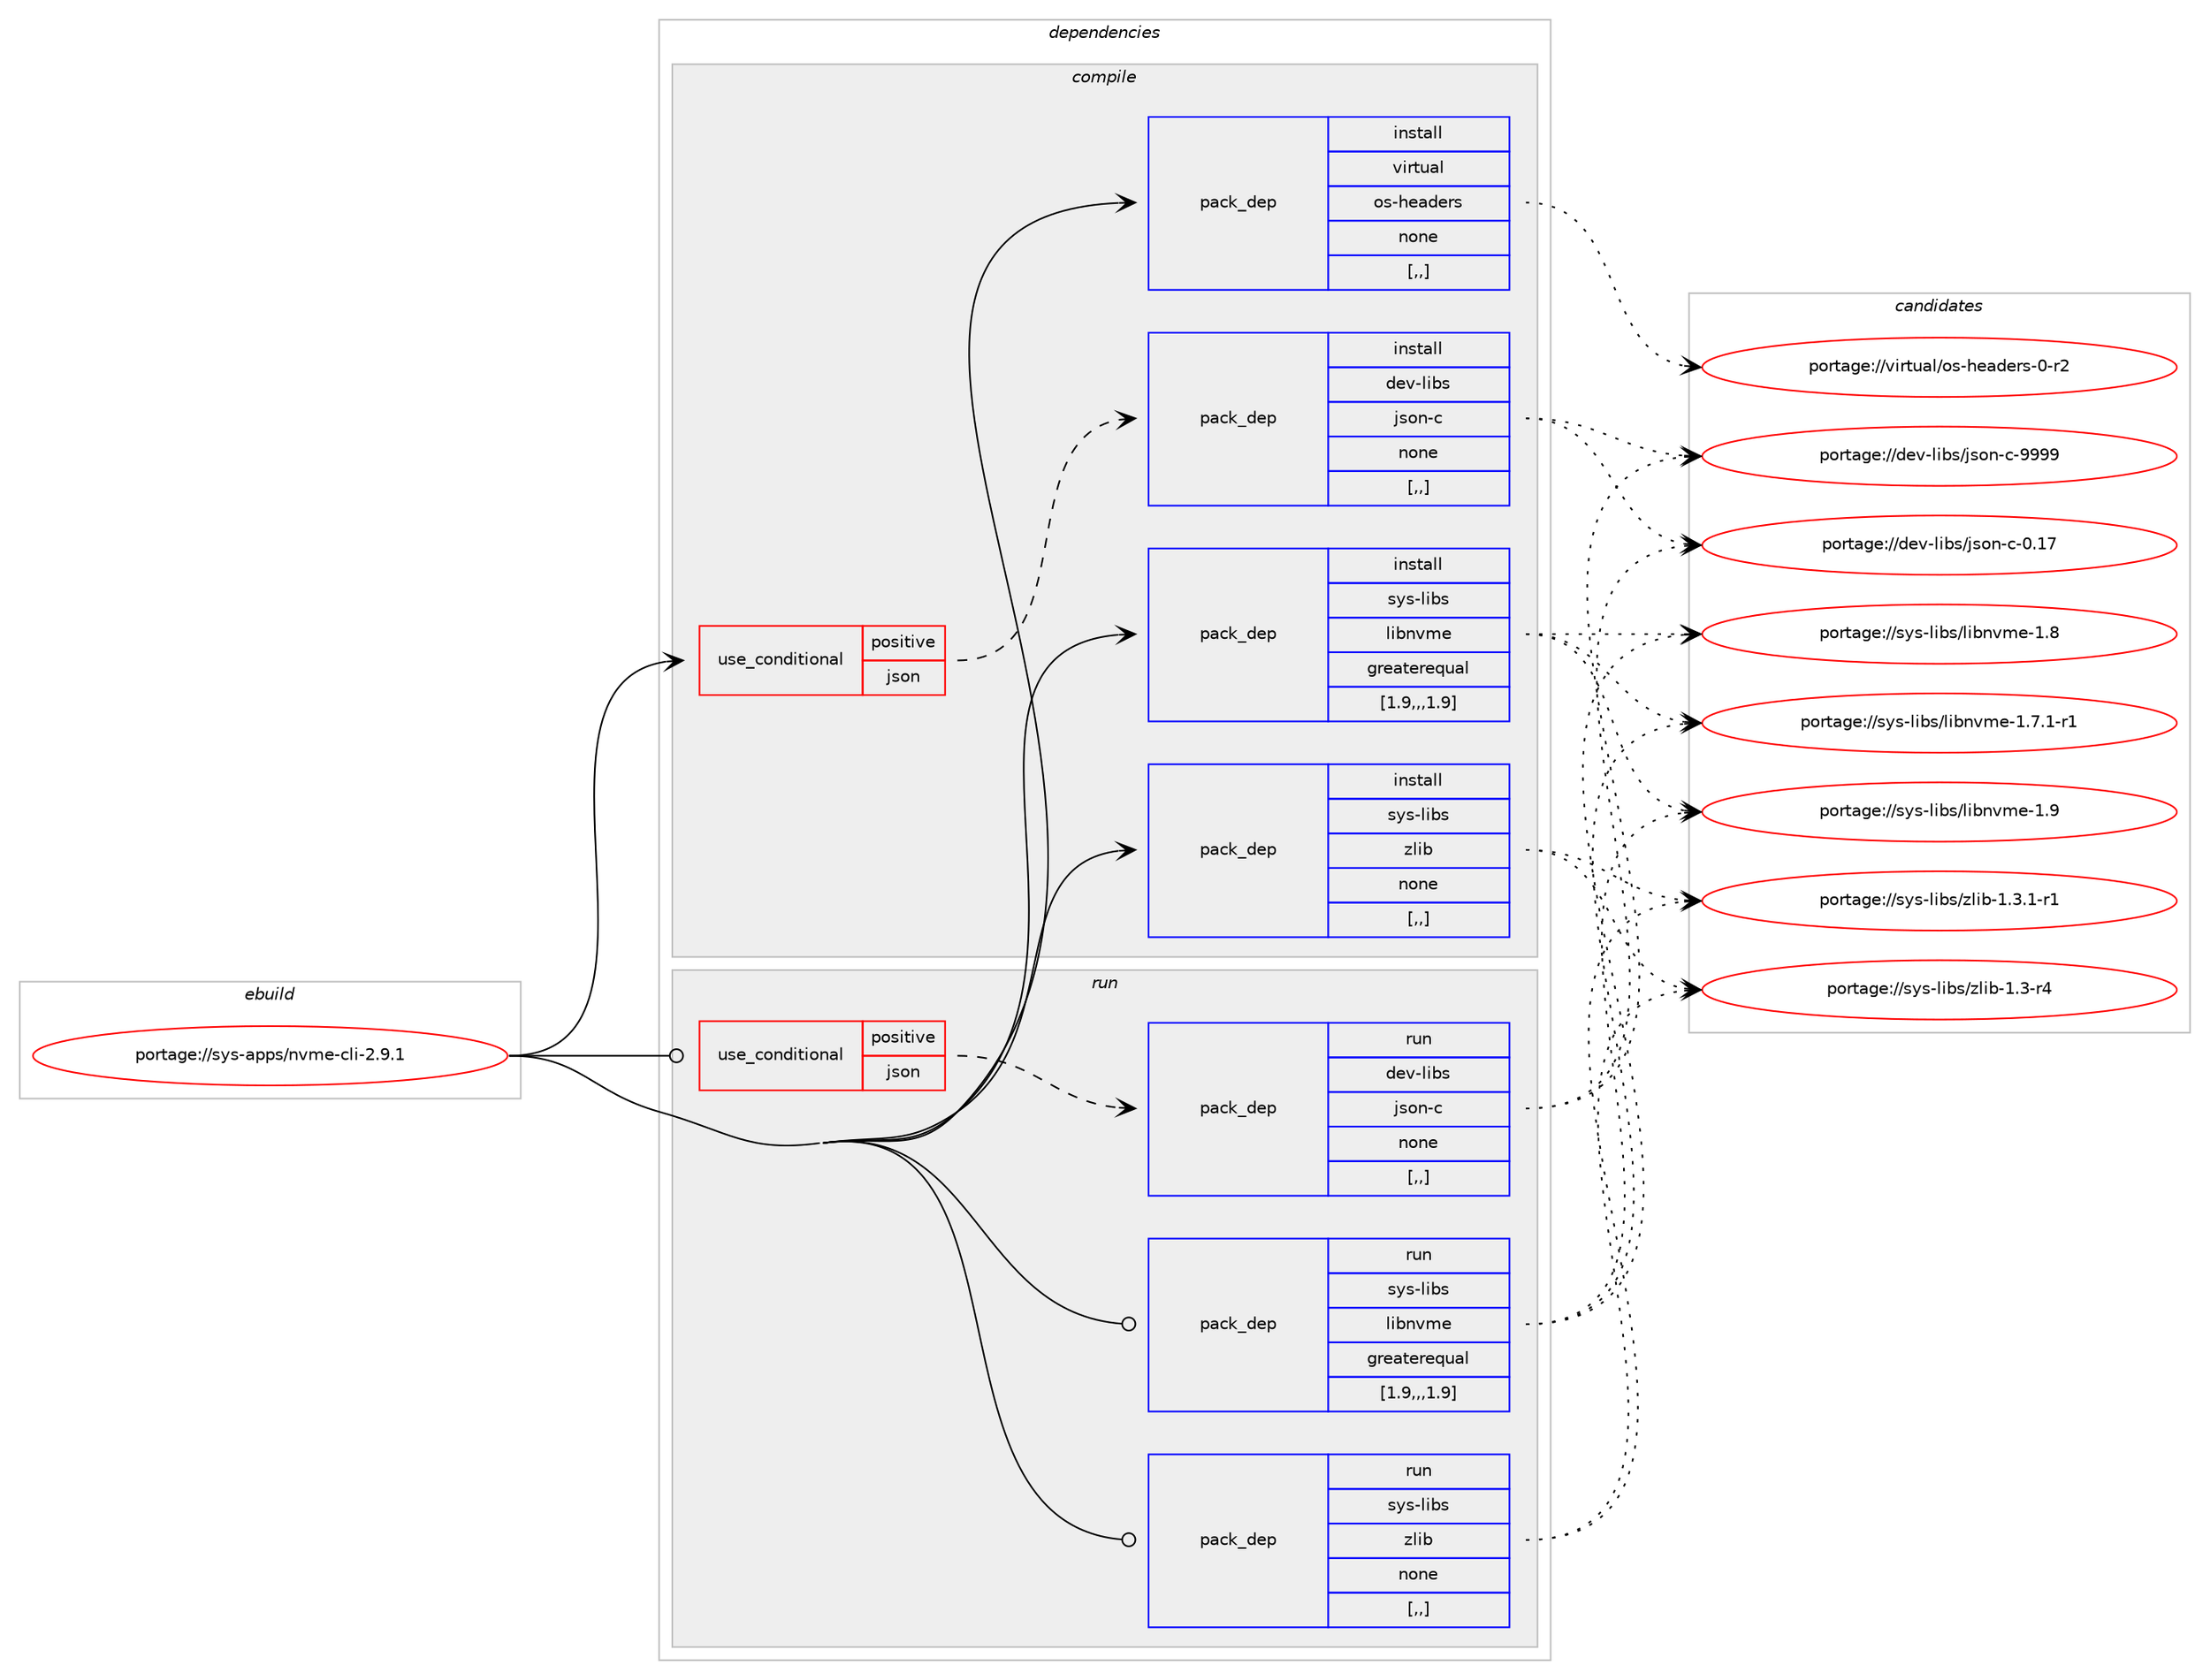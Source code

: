 digraph prolog {

# *************
# Graph options
# *************

newrank=true;
concentrate=true;
compound=true;
graph [rankdir=LR,fontname=Helvetica,fontsize=10,ranksep=1.5];#, ranksep=2.5, nodesep=0.2];
edge  [arrowhead=vee];
node  [fontname=Helvetica,fontsize=10];

# **********
# The ebuild
# **********

subgraph cluster_leftcol {
color=gray;
label=<<i>ebuild</i>>;
id [label="portage://sys-apps/nvme-cli-2.9.1", color=red, width=4, href="../sys-apps/nvme-cli-2.9.1.svg"];
}

# ****************
# The dependencies
# ****************

subgraph cluster_midcol {
color=gray;
label=<<i>dependencies</i>>;
subgraph cluster_compile {
fillcolor="#eeeeee";
style=filled;
label=<<i>compile</i>>;
subgraph cond111528 {
dependency421837 [label=<<TABLE BORDER="0" CELLBORDER="1" CELLSPACING="0" CELLPADDING="4"><TR><TD ROWSPAN="3" CELLPADDING="10">use_conditional</TD></TR><TR><TD>positive</TD></TR><TR><TD>json</TD></TR></TABLE>>, shape=none, color=red];
subgraph pack307386 {
dependency421838 [label=<<TABLE BORDER="0" CELLBORDER="1" CELLSPACING="0" CELLPADDING="4" WIDTH="220"><TR><TD ROWSPAN="6" CELLPADDING="30">pack_dep</TD></TR><TR><TD WIDTH="110">install</TD></TR><TR><TD>dev-libs</TD></TR><TR><TD>json-c</TD></TR><TR><TD>none</TD></TR><TR><TD>[,,]</TD></TR></TABLE>>, shape=none, color=blue];
}
dependency421837:e -> dependency421838:w [weight=20,style="dashed",arrowhead="vee"];
}
id:e -> dependency421837:w [weight=20,style="solid",arrowhead="vee"];
subgraph pack307387 {
dependency421839 [label=<<TABLE BORDER="0" CELLBORDER="1" CELLSPACING="0" CELLPADDING="4" WIDTH="220"><TR><TD ROWSPAN="6" CELLPADDING="30">pack_dep</TD></TR><TR><TD WIDTH="110">install</TD></TR><TR><TD>sys-libs</TD></TR><TR><TD>libnvme</TD></TR><TR><TD>greaterequal</TD></TR><TR><TD>[1.9,,,1.9]</TD></TR></TABLE>>, shape=none, color=blue];
}
id:e -> dependency421839:w [weight=20,style="solid",arrowhead="vee"];
subgraph pack307388 {
dependency421840 [label=<<TABLE BORDER="0" CELLBORDER="1" CELLSPACING="0" CELLPADDING="4" WIDTH="220"><TR><TD ROWSPAN="6" CELLPADDING="30">pack_dep</TD></TR><TR><TD WIDTH="110">install</TD></TR><TR><TD>sys-libs</TD></TR><TR><TD>zlib</TD></TR><TR><TD>none</TD></TR><TR><TD>[,,]</TD></TR></TABLE>>, shape=none, color=blue];
}
id:e -> dependency421840:w [weight=20,style="solid",arrowhead="vee"];
subgraph pack307389 {
dependency421841 [label=<<TABLE BORDER="0" CELLBORDER="1" CELLSPACING="0" CELLPADDING="4" WIDTH="220"><TR><TD ROWSPAN="6" CELLPADDING="30">pack_dep</TD></TR><TR><TD WIDTH="110">install</TD></TR><TR><TD>virtual</TD></TR><TR><TD>os-headers</TD></TR><TR><TD>none</TD></TR><TR><TD>[,,]</TD></TR></TABLE>>, shape=none, color=blue];
}
id:e -> dependency421841:w [weight=20,style="solid",arrowhead="vee"];
}
subgraph cluster_compileandrun {
fillcolor="#eeeeee";
style=filled;
label=<<i>compile and run</i>>;
}
subgraph cluster_run {
fillcolor="#eeeeee";
style=filled;
label=<<i>run</i>>;
subgraph cond111529 {
dependency421842 [label=<<TABLE BORDER="0" CELLBORDER="1" CELLSPACING="0" CELLPADDING="4"><TR><TD ROWSPAN="3" CELLPADDING="10">use_conditional</TD></TR><TR><TD>positive</TD></TR><TR><TD>json</TD></TR></TABLE>>, shape=none, color=red];
subgraph pack307390 {
dependency421843 [label=<<TABLE BORDER="0" CELLBORDER="1" CELLSPACING="0" CELLPADDING="4" WIDTH="220"><TR><TD ROWSPAN="6" CELLPADDING="30">pack_dep</TD></TR><TR><TD WIDTH="110">run</TD></TR><TR><TD>dev-libs</TD></TR><TR><TD>json-c</TD></TR><TR><TD>none</TD></TR><TR><TD>[,,]</TD></TR></TABLE>>, shape=none, color=blue];
}
dependency421842:e -> dependency421843:w [weight=20,style="dashed",arrowhead="vee"];
}
id:e -> dependency421842:w [weight=20,style="solid",arrowhead="odot"];
subgraph pack307391 {
dependency421844 [label=<<TABLE BORDER="0" CELLBORDER="1" CELLSPACING="0" CELLPADDING="4" WIDTH="220"><TR><TD ROWSPAN="6" CELLPADDING="30">pack_dep</TD></TR><TR><TD WIDTH="110">run</TD></TR><TR><TD>sys-libs</TD></TR><TR><TD>libnvme</TD></TR><TR><TD>greaterequal</TD></TR><TR><TD>[1.9,,,1.9]</TD></TR></TABLE>>, shape=none, color=blue];
}
id:e -> dependency421844:w [weight=20,style="solid",arrowhead="odot"];
subgraph pack307392 {
dependency421845 [label=<<TABLE BORDER="0" CELLBORDER="1" CELLSPACING="0" CELLPADDING="4" WIDTH="220"><TR><TD ROWSPAN="6" CELLPADDING="30">pack_dep</TD></TR><TR><TD WIDTH="110">run</TD></TR><TR><TD>sys-libs</TD></TR><TR><TD>zlib</TD></TR><TR><TD>none</TD></TR><TR><TD>[,,]</TD></TR></TABLE>>, shape=none, color=blue];
}
id:e -> dependency421845:w [weight=20,style="solid",arrowhead="odot"];
}
}

# **************
# The candidates
# **************

subgraph cluster_choices {
rank=same;
color=gray;
label=<<i>candidates</i>>;

subgraph choice307386 {
color=black;
nodesep=1;
choice10010111845108105981154710611511111045994557575757 [label="portage://dev-libs/json-c-9999", color=red, width=4,href="../dev-libs/json-c-9999.svg"];
choice10010111845108105981154710611511111045994548464955 [label="portage://dev-libs/json-c-0.17", color=red, width=4,href="../dev-libs/json-c-0.17.svg"];
dependency421838:e -> choice10010111845108105981154710611511111045994557575757:w [style=dotted,weight="100"];
dependency421838:e -> choice10010111845108105981154710611511111045994548464955:w [style=dotted,weight="100"];
}
subgraph choice307387 {
color=black;
nodesep=1;
choice1151211154510810598115471081059811011810910145494657 [label="portage://sys-libs/libnvme-1.9", color=red, width=4,href="../sys-libs/libnvme-1.9.svg"];
choice1151211154510810598115471081059811011810910145494656 [label="portage://sys-libs/libnvme-1.8", color=red, width=4,href="../sys-libs/libnvme-1.8.svg"];
choice115121115451081059811547108105981101181091014549465546494511449 [label="portage://sys-libs/libnvme-1.7.1-r1", color=red, width=4,href="../sys-libs/libnvme-1.7.1-r1.svg"];
dependency421839:e -> choice1151211154510810598115471081059811011810910145494657:w [style=dotted,weight="100"];
dependency421839:e -> choice1151211154510810598115471081059811011810910145494656:w [style=dotted,weight="100"];
dependency421839:e -> choice115121115451081059811547108105981101181091014549465546494511449:w [style=dotted,weight="100"];
}
subgraph choice307388 {
color=black;
nodesep=1;
choice115121115451081059811547122108105984549465146494511449 [label="portage://sys-libs/zlib-1.3.1-r1", color=red, width=4,href="../sys-libs/zlib-1.3.1-r1.svg"];
choice11512111545108105981154712210810598454946514511452 [label="portage://sys-libs/zlib-1.3-r4", color=red, width=4,href="../sys-libs/zlib-1.3-r4.svg"];
dependency421840:e -> choice115121115451081059811547122108105984549465146494511449:w [style=dotted,weight="100"];
dependency421840:e -> choice11512111545108105981154712210810598454946514511452:w [style=dotted,weight="100"];
}
subgraph choice307389 {
color=black;
nodesep=1;
choice1181051141161179710847111115451041019710010111411545484511450 [label="portage://virtual/os-headers-0-r2", color=red, width=4,href="../virtual/os-headers-0-r2.svg"];
dependency421841:e -> choice1181051141161179710847111115451041019710010111411545484511450:w [style=dotted,weight="100"];
}
subgraph choice307390 {
color=black;
nodesep=1;
choice10010111845108105981154710611511111045994557575757 [label="portage://dev-libs/json-c-9999", color=red, width=4,href="../dev-libs/json-c-9999.svg"];
choice10010111845108105981154710611511111045994548464955 [label="portage://dev-libs/json-c-0.17", color=red, width=4,href="../dev-libs/json-c-0.17.svg"];
dependency421843:e -> choice10010111845108105981154710611511111045994557575757:w [style=dotted,weight="100"];
dependency421843:e -> choice10010111845108105981154710611511111045994548464955:w [style=dotted,weight="100"];
}
subgraph choice307391 {
color=black;
nodesep=1;
choice1151211154510810598115471081059811011810910145494657 [label="portage://sys-libs/libnvme-1.9", color=red, width=4,href="../sys-libs/libnvme-1.9.svg"];
choice1151211154510810598115471081059811011810910145494656 [label="portage://sys-libs/libnvme-1.8", color=red, width=4,href="../sys-libs/libnvme-1.8.svg"];
choice115121115451081059811547108105981101181091014549465546494511449 [label="portage://sys-libs/libnvme-1.7.1-r1", color=red, width=4,href="../sys-libs/libnvme-1.7.1-r1.svg"];
dependency421844:e -> choice1151211154510810598115471081059811011810910145494657:w [style=dotted,weight="100"];
dependency421844:e -> choice1151211154510810598115471081059811011810910145494656:w [style=dotted,weight="100"];
dependency421844:e -> choice115121115451081059811547108105981101181091014549465546494511449:w [style=dotted,weight="100"];
}
subgraph choice307392 {
color=black;
nodesep=1;
choice115121115451081059811547122108105984549465146494511449 [label="portage://sys-libs/zlib-1.3.1-r1", color=red, width=4,href="../sys-libs/zlib-1.3.1-r1.svg"];
choice11512111545108105981154712210810598454946514511452 [label="portage://sys-libs/zlib-1.3-r4", color=red, width=4,href="../sys-libs/zlib-1.3-r4.svg"];
dependency421845:e -> choice115121115451081059811547122108105984549465146494511449:w [style=dotted,weight="100"];
dependency421845:e -> choice11512111545108105981154712210810598454946514511452:w [style=dotted,weight="100"];
}
}

}
